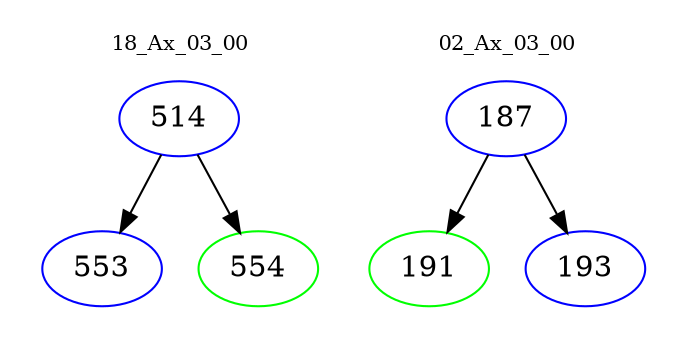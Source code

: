 digraph{
subgraph cluster_0 {
color = white
label = "18_Ax_03_00";
fontsize=10;
T0_514 [label="514", color="blue"]
T0_514 -> T0_553 [color="black"]
T0_553 [label="553", color="blue"]
T0_514 -> T0_554 [color="black"]
T0_554 [label="554", color="green"]
}
subgraph cluster_1 {
color = white
label = "02_Ax_03_00";
fontsize=10;
T1_187 [label="187", color="blue"]
T1_187 -> T1_191 [color="black"]
T1_191 [label="191", color="green"]
T1_187 -> T1_193 [color="black"]
T1_193 [label="193", color="blue"]
}
}
